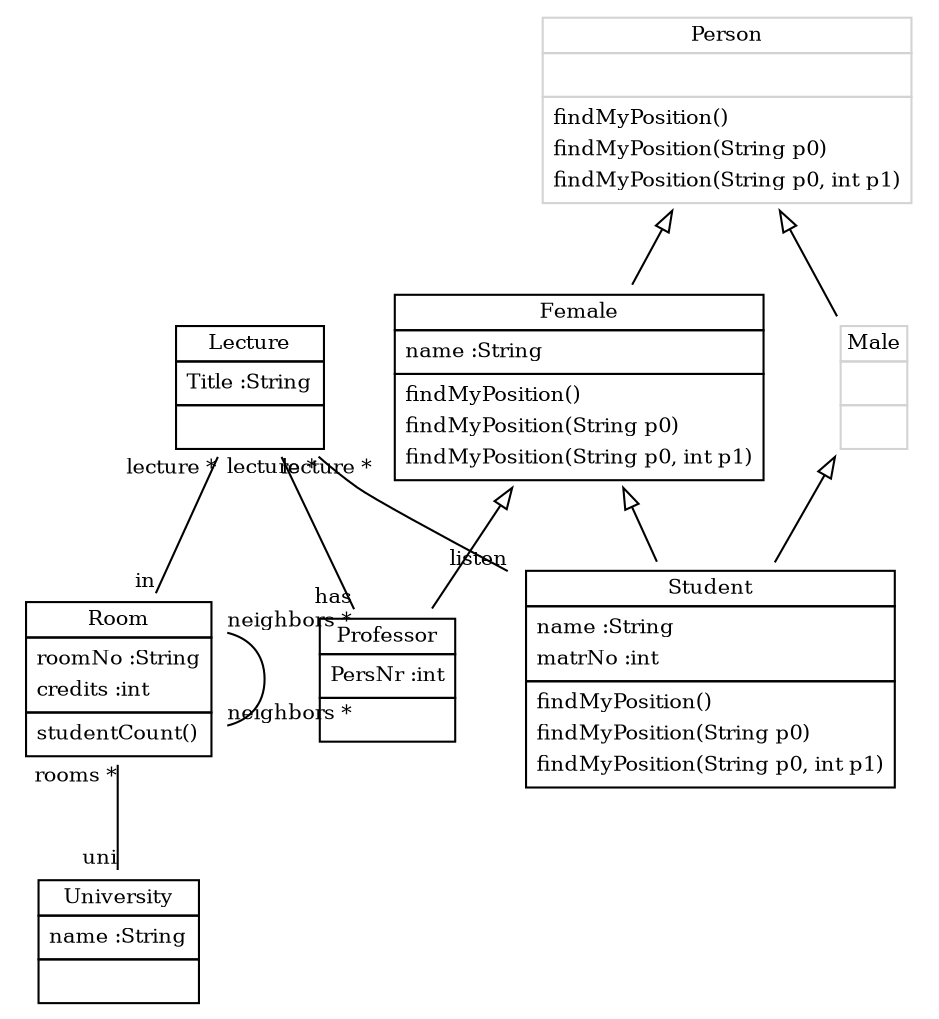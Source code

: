 
 digraph ClassDiagram {
    node [shape = none, fontsize = 10]; 
    edge [fontsize = 10];
    
    
    _Lecture [label=<<table border='0' cellborder='1' cellspacing='0'> <tr> <td HREF="../src/org/sdmlib/examples/studyright/model/Lecture.java">Lecture</td> </tr> <tr><td><table border='0' cellborder='0' cellspacing='0'> <tr><td align='left'>Title :String</td></tr>  </table></td></tr> <tr><td><table border='0' cellborder='0' cellspacing='0'> <tr><td> </td></tr> </table></td></tr> </table>>];
    _Person [label=<<table color='lightgrey' border='0' cellborder='1' cellspacing='0'> <tr> <td HREF="../src/org/sdmlib/examples/studyright/model/Person.java">Person</td> </tr> <tr><td><table border='0' cellborder='0' cellspacing='0'> <tr><td> </td></tr> </table></td></tr> <tr><td><table border='0' cellborder='0' cellspacing='0'> <tr><td align='left'>findMyPosition()</td></tr> <tr><td align='left'>findMyPosition(String p0)</td></tr> <tr><td align='left'>findMyPosition(String p0, int p1)</td></tr>  </table></td></tr> </table>>];
    _Room [label=<<table border='0' cellborder='1' cellspacing='0'> <tr> <td HREF="../src/org/sdmlib/examples/studyright/model/Room.java">Room</td> </tr> <tr><td><table border='0' cellborder='0' cellspacing='0'> <tr><td align='left'>roomNo :String</td></tr> <tr><td align='left'>credits :int</td></tr>  </table></td></tr> <tr><td><table border='0' cellborder='0' cellspacing='0'> <tr><td align='left'>studentCount()</td></tr>  </table></td></tr> </table>>];
    _University [label=<<table border='0' cellborder='1' cellspacing='0'> <tr> <td HREF="../src/org/sdmlib/examples/studyright/model/University.java">University</td> </tr> <tr><td><table border='0' cellborder='0' cellspacing='0'> <tr><td align='left'>name :String</td></tr>  </table></td></tr> <tr><td><table border='0' cellborder='0' cellspacing='0'> <tr><td> </td></tr> </table></td></tr> </table>>];
    _Female [label=<<table border='0' cellborder='1' cellspacing='0'> <tr> <td HREF="../src/org/sdmlib/examples/studyright/model/Female.java">Female</td> </tr> <tr><td><table border='0' cellborder='0' cellspacing='0'> <tr><td align='left'>name :String</td></tr>  </table></td></tr> <tr><td><table border='0' cellborder='0' cellspacing='0'> <tr><td align='left'>findMyPosition()</td></tr> <tr><td align='left'>findMyPosition(String p0)</td></tr> <tr><td align='left'>findMyPosition(String p0, int p1)</td></tr>  </table></td></tr> </table>>];
    _Male [label=<<table color='lightgrey' border='0' cellborder='1' cellspacing='0'> <tr> <td HREF="../src/org/sdmlib/examples/studyright/model/Male.java">Male</td> </tr> <tr><td><table border='0' cellborder='0' cellspacing='0'> <tr><td> </td></tr> </table></td></tr> <tr><td><table border='0' cellborder='0' cellspacing='0'> <tr><td> </td></tr> </table></td></tr> </table>>];
    _Professor [label=<<table border='0' cellborder='1' cellspacing='0'> <tr> <td HREF="../src/org/sdmlib/examples/studyright/model/Professor.java">Professor</td> </tr> <tr><td><table border='0' cellborder='0' cellspacing='0'> <tr><td align='left'>PersNr :int</td></tr>  </table></td></tr> <tr><td><table border='0' cellborder='0' cellspacing='0'> <tr><td> </td></tr> </table></td></tr> </table>>];
    _Student [label=<<table border='0' cellborder='1' cellspacing='0'> <tr> <td HREF="../src/org/sdmlib/examples/studyright/model/Student.java">Student</td> </tr> <tr><td><table border='0' cellborder='0' cellspacing='0'> <tr><td align='left'>name :String</td></tr> <tr><td align='left'>matrNo :int</td></tr>  </table></td></tr> <tr><td><table border='0' cellborder='0' cellspacing='0'> <tr><td align='left'>findMyPosition()</td></tr> <tr><td align='left'>findMyPosition(String p0)</td></tr> <tr><td align='left'>findMyPosition(String p0, int p1)</td></tr>  </table></td></tr> </table>>];
    
    
    
    _Female ->  _Professor [dir = "back" arrowtail = "empty"];
    _Female ->  _Student [dir = "back" arrowtail = "empty"];
    _Person ->  _Female [dir = "back" arrowtail = "empty"];
    _Person ->  _Male [dir = "back" arrowtail = "empty"];
    _Male ->  _Student [dir = "back" arrowtail = "empty"];
    _Room -> _Room [headlabel = "neighbors *" taillabel = "neighbors *" arrowhead = "none" ];
    _Lecture -> _Room [headlabel = "in" taillabel = "lecture *" arrowhead = "none" ];
    _Room -> _University [headlabel = "uni" taillabel = "rooms *" arrowhead = "none" ];
    _Lecture -> _Professor [headlabel = "has" taillabel = "lecture *" arrowhead = "none" ];
    _Lecture -> _Student [headlabel = "listen" taillabel = "lecture *" arrowhead = "none" ];
}

